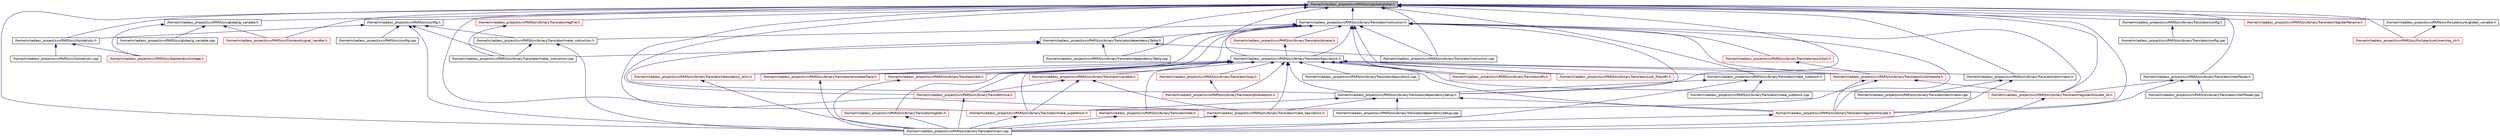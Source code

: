 digraph G
{
  edge [fontname="Helvetica",fontsize="10",labelfontname="Helvetica",labelfontsize="10"];
  node [fontname="Helvetica",fontsize="10",shape=record];
  Node1 [label="/home/milad/esc_project/svn/PARS/src/global/global.h",height=0.2,width=0.4,color="black", fillcolor="grey75", style="filled" fontcolor="black"];
  Node1 -> Node2 [dir=back,color="midnightblue",fontsize="10",style="solid"];
  Node2 [label="/home/milad/esc_project/svn/PARS/src/lib/statistic.h",height=0.2,width=0.4,color="black", fillcolor="white", style="filled",URL="$statistic_8h.html"];
  Node2 -> Node3 [dir=back,color="midnightblue",fontsize="10",style="solid"];
  Node3 [label="/home/milad/esc_project/svn/PARS/src/backend/unit/stage.h",height=0.2,width=0.4,color="red", fillcolor="white", style="filled",URL="$stage_8h.html"];
  Node2 -> Node4 [dir=back,color="midnightblue",fontsize="10",style="solid"];
  Node4 [label="/home/milad/esc_project/svn/PARS/src/lib/statistic.cpp",height=0.2,width=0.4,color="black", fillcolor="white", style="filled",URL="$statistic_8cpp.html"];
  Node1 -> Node5 [dir=back,color="midnightblue",fontsize="10",style="solid"];
  Node5 [label="/home/milad/esc_project/svn/PARS/src/config.h",height=0.2,width=0.4,color="black", fillcolor="white", style="filled",URL="$config_8h.html"];
  Node5 -> Node2 [dir=back,color="midnightblue",fontsize="10",style="solid"];
  Node5 -> Node6 [dir=back,color="midnightblue",fontsize="10",style="solid"];
  Node6 [label="/home/milad/esc_project/svn/PARS/src/binaryTranslator/make_instruction.h",height=0.2,width=0.4,color="black", fillcolor="white", style="filled",URL="$make__instruction_8h.html"];
  Node6 -> Node7 [dir=back,color="midnightblue",fontsize="10",style="solid"];
  Node7 [label="/home/milad/esc_project/svn/PARS/src/binaryTranslator/main.cpp",height=0.2,width=0.4,color="black", fillcolor="white", style="filled",URL="$main_8cpp.html"];
  Node6 -> Node8 [dir=back,color="midnightblue",fontsize="10",style="solid"];
  Node8 [label="/home/milad/esc_project/svn/PARS/src/binaryTranslator/make_instruction.cpp",height=0.2,width=0.4,color="black", fillcolor="white", style="filled",URL="$make__instruction_8cpp.html"];
  Node5 -> Node7 [dir=back,color="midnightblue",fontsize="10",style="solid"];
  Node5 -> Node8 [dir=back,color="midnightblue",fontsize="10",style="solid"];
  Node5 -> Node9 [dir=back,color="midnightblue",fontsize="10",style="solid"];
  Node9 [label="/home/milad/esc_project/svn/PARS/src/config.cpp",height=0.2,width=0.4,color="black", fillcolor="white", style="filled",URL="$config_8cpp.html"];
  Node1 -> Node10 [dir=back,color="midnightblue",fontsize="10",style="solid"];
  Node10 [label="/home/milad/esc_project/svn/PARS/src/global/g_variable.h",height=0.2,width=0.4,color="black", fillcolor="white", style="filled",URL="$g__variable_8h.html"];
  Node10 -> Node3 [dir=back,color="midnightblue",fontsize="10",style="solid"];
  Node10 -> Node11 [dir=back,color="midnightblue",fontsize="10",style="solid"];
  Node11 [label="/home/milad/esc_project/svn/PARS/src/frontend/signal_handler.h",height=0.2,width=0.4,color="red", fillcolor="white", style="filled",URL="$signal__handler_8h.html"];
  Node10 -> Node12 [dir=back,color="midnightblue",fontsize="10",style="solid"];
  Node12 [label="/home/milad/esc_project/svn/PARS/src/global/g_variable.cpp",height=0.2,width=0.4,color="black", fillcolor="white", style="filled",URL="$g__variable_8cpp.html"];
  Node1 -> Node13 [dir=back,color="midnightblue",fontsize="10",style="solid"];
  Node13 [label="/home/milad/esc_project/svn/PARS/src/binaryTranslator/instruction.h",height=0.2,width=0.4,color="black", fillcolor="white", style="filled",URL="$instruction_8h.html"];
  Node13 -> Node14 [dir=back,color="midnightblue",fontsize="10",style="solid"];
  Node14 [label="/home/milad/esc_project/svn/PARS/src/binaryTranslator/basicblock.h",height=0.2,width=0.4,color="black", fillcolor="white", style="filled",URL="$basicblock_8h.html"];
  Node14 -> Node15 [dir=back,color="midnightblue",fontsize="10",style="solid"];
  Node15 [label="/home/milad/esc_project/svn/PARS/src/binaryTranslator/annotateTrace.h",height=0.2,width=0.4,color="red", fillcolor="white", style="filled",URL="$annotateTrace_8h.html"];
  Node15 -> Node7 [dir=back,color="midnightblue",fontsize="10",style="solid"];
  Node14 -> Node16 [dir=back,color="midnightblue",fontsize="10",style="solid"];
  Node16 [label="/home/milad/esc_project/svn/PARS/src/binaryTranslator/stat.h",height=0.2,width=0.4,color="red", fillcolor="white", style="filled",URL="$stat_8h.html"];
  Node16 -> Node7 [dir=back,color="midnightblue",fontsize="10",style="solid"];
  Node14 -> Node17 [dir=back,color="midnightblue",fontsize="10",style="solid"];
  Node17 [label="/home/milad/esc_project/svn/PARS/src/binaryTranslator/basicblock.cpp",height=0.2,width=0.4,color="black", fillcolor="white", style="filled",URL="$basicblock_8cpp.html"];
  Node14 -> Node18 [dir=back,color="midnightblue",fontsize="10",style="solid"];
  Node18 [label="/home/milad/esc_project/svn/PARS/src/binaryTranslator/dependencySetup.h",height=0.2,width=0.4,color="black", fillcolor="white", style="filled",URL="$dependencySetup_8h.html"];
  Node18 -> Node19 [dir=back,color="midnightblue",fontsize="10",style="solid"];
  Node19 [label="/home/milad/esc_project/svn/PARS/src/binaryTranslator/dependencySetup.cpp",height=0.2,width=0.4,color="black", fillcolor="white", style="filled",URL="$dependencySetup_8cpp.html"];
  Node18 -> Node20 [dir=back,color="midnightblue",fontsize="10",style="solid"];
  Node20 [label="/home/milad/esc_project/svn/PARS/src/binaryTranslator/registerAllocate.h",height=0.2,width=0.4,color="red", fillcolor="white", style="filled",URL="$registerAllocate_8h.html"];
  Node20 -> Node7 [dir=back,color="midnightblue",fontsize="10",style="solid"];
  Node18 -> Node21 [dir=back,color="midnightblue",fontsize="10",style="solid"];
  Node21 [label="/home/milad/esc_project/svn/PARS/src/binaryTranslator/make_basicblock.h",height=0.2,width=0.4,color="red", fillcolor="white", style="filled",URL="$make__basicblock_8h.html"];
  Node21 -> Node7 [dir=back,color="midnightblue",fontsize="10",style="solid"];
  Node18 -> Node22 [dir=back,color="midnightblue",fontsize="10",style="solid"];
  Node22 [label="/home/milad/esc_project/svn/PARS/src/binaryTranslator/make_superblock.h",height=0.2,width=0.4,color="red", fillcolor="white", style="filled",URL="$make__superblock_8h.html"];
  Node22 -> Node7 [dir=back,color="midnightblue",fontsize="10",style="solid"];
  Node14 -> Node23 [dir=back,color="midnightblue",fontsize="10",style="solid"];
  Node23 [label="/home/milad/esc_project/svn/PARS/src/binaryTranslator/make_subblock.h",height=0.2,width=0.4,color="black", fillcolor="white", style="filled",URL="$make__subblock_8h.html"];
  Node23 -> Node18 [dir=back,color="midnightblue",fontsize="10",style="solid"];
  Node23 -> Node7 [dir=back,color="midnightblue",fontsize="10",style="solid"];
  Node23 -> Node24 [dir=back,color="midnightblue",fontsize="10",style="solid"];
  Node24 [label="/home/milad/esc_project/svn/PARS/src/binaryTranslator/make_subblock.cpp",height=0.2,width=0.4,color="black", fillcolor="white", style="filled",URL="$make__subblock_8cpp.html"];
  Node14 -> Node25 [dir=back,color="midnightblue",fontsize="10",style="solid"];
  Node25 [label="/home/milad/esc_project/svn/PARS/src/binaryTranslator/dfs.h",height=0.2,width=0.4,color="red", fillcolor="white", style="filled",URL="$dfs_8h.html"];
  Node14 -> Node26 [dir=back,color="midnightblue",fontsize="10",style="solid"];
  Node26 [label="/home/milad/esc_project/svn/PARS/src/binaryTranslator/dominator.h",height=0.2,width=0.4,color="black", fillcolor="white", style="filled",URL="$dominator_8h.html"];
  Node26 -> Node27 [dir=back,color="midnightblue",fontsize="10",style="solid"];
  Node27 [label="/home/milad/esc_project/svn/PARS/src/binaryTranslator/dominator.cpp",height=0.2,width=0.4,color="black", fillcolor="white", style="filled",URL="$dominator_8cpp.html"];
  Node26 -> Node7 [dir=back,color="midnightblue",fontsize="10",style="solid"];
  Node14 -> Node28 [dir=back,color="midnightblue",fontsize="10",style="solid"];
  Node28 [label="/home/milad/esc_project/svn/PARS/src/binaryTranslator/dot.h",height=0.2,width=0.4,color="red", fillcolor="white", style="filled",URL="$dot_8h.html"];
  Node28 -> Node7 [dir=back,color="midnightblue",fontsize="10",style="solid"];
  Node14 -> Node29 [dir=back,color="midnightblue",fontsize="10",style="solid"];
  Node29 [label="/home/milad/esc_project/svn/PARS/src/binaryTranslator/junk_files/dfs.h",height=0.2,width=0.4,color="red", fillcolor="white", style="filled",URL="$junk__files_2dfs_8h.html"];
  Node14 -> Node30 [dir=back,color="midnightblue",fontsize="10",style="solid"];
  Node30 [label="/home/milad/esc_project/svn/PARS/src/binaryTranslator/listSchedule.h",height=0.2,width=0.4,color="red", fillcolor="white", style="filled",URL="$listSchedule_8h.html"];
  Node30 -> Node20 [dir=back,color="midnightblue",fontsize="10",style="solid"];
  Node30 -> Node31 [dir=back,color="midnightblue",fontsize="10",style="solid"];
  Node31 [label="/home/milad/esc_project/svn/PARS/src/binaryTranslator/registerAllocate_sb.h",height=0.2,width=0.4,color="red", fillcolor="white", style="filled",URL="$registerAllocate__sb_8h.html"];
  Node31 -> Node7 [dir=back,color="midnightblue",fontsize="10",style="solid"];
  Node30 -> Node22 [dir=back,color="midnightblue",fontsize="10",style="solid"];
  Node14 -> Node32 [dir=back,color="midnightblue",fontsize="10",style="solid"];
  Node32 [label="/home/milad/esc_project/svn/PARS/src/binaryTranslator/logGen.h",height=0.2,width=0.4,color="red", fillcolor="white", style="filled",URL="$logGen_8h.html"];
  Node32 -> Node7 [dir=back,color="midnightblue",fontsize="10",style="solid"];
  Node14 -> Node33 [dir=back,color="midnightblue",fontsize="10",style="solid"];
  Node33 [label="/home/milad/esc_project/svn/PARS/src/binaryTranslator/loop.h",height=0.2,width=0.4,color="red", fillcolor="white", style="filled",URL="$loop_8h.html"];
  Node33 -> Node34 [dir=back,color="midnightblue",fontsize="10",style="solid"];
  Node34 [label="/home/milad/esc_project/svn/PARS/src/binaryTranslator/phraseblock.h",height=0.2,width=0.4,color="red", fillcolor="white", style="filled",URL="$phraseblock_8h.html"];
  Node14 -> Node20 [dir=back,color="midnightblue",fontsize="10",style="solid"];
  Node14 -> Node31 [dir=back,color="midnightblue",fontsize="10",style="solid"];
  Node14 -> Node21 [dir=back,color="midnightblue",fontsize="10",style="solid"];
  Node14 -> Node35 [dir=back,color="midnightblue",fontsize="10",style="solid"];
  Node35 [label="/home/milad/esc_project/svn/PARS/src/binaryTranslator/variable.h",height=0.2,width=0.4,color="red", fillcolor="white", style="filled",URL="$variable_8h.html"];
  Node35 -> Node21 [dir=back,color="midnightblue",fontsize="10",style="solid"];
  Node35 -> Node22 [dir=back,color="midnightblue",fontsize="10",style="solid"];
  Node35 -> Node36 [dir=back,color="midnightblue",fontsize="10",style="solid"];
  Node36 [label="/home/milad/esc_project/svn/PARS/src/binaryTranslator/ssa.h",height=0.2,width=0.4,color="red", fillcolor="white", style="filled",URL="$ssa_8h.html"];
  Node36 -> Node7 [dir=back,color="midnightblue",fontsize="10",style="solid"];
  Node14 -> Node22 [dir=back,color="midnightblue",fontsize="10",style="solid"];
  Node14 -> Node34 [dir=back,color="midnightblue",fontsize="10",style="solid"];
  Node14 -> Node37 [dir=back,color="midnightblue",fontsize="10",style="solid"];
  Node37 [label="/home/milad/esc_project/svn/PARS/src/binaryTranslator/redundancy_elim.h",height=0.2,width=0.4,color="red", fillcolor="white", style="filled",URL="$redundancy__elim_8h.html"];
  Node37 -> Node7 [dir=back,color="midnightblue",fontsize="10",style="solid"];
  Node14 -> Node36 [dir=back,color="midnightblue",fontsize="10",style="solid"];
  Node13 -> Node38 [dir=back,color="midnightblue",fontsize="10",style="solid"];
  Node38 [label="/home/milad/esc_project/svn/PARS/src/binaryTranslator/phrase.h",height=0.2,width=0.4,color="red", fillcolor="white", style="filled",URL="$phrase_8h.html"];
  Node38 -> Node14 [dir=back,color="midnightblue",fontsize="10",style="solid"];
  Node13 -> Node15 [dir=back,color="midnightblue",fontsize="10",style="solid"];
  Node13 -> Node18 [dir=back,color="midnightblue",fontsize="10",style="solid"];
  Node13 -> Node39 [dir=back,color="midnightblue",fontsize="10",style="solid"];
  Node39 [label="/home/milad/esc_project/svn/PARS/src/binaryTranslator/dependencyTable.h",height=0.2,width=0.4,color="black", fillcolor="white", style="filled",URL="$dependencyTable_8h.html"];
  Node39 -> Node18 [dir=back,color="midnightblue",fontsize="10",style="solid"];
  Node39 -> Node40 [dir=back,color="midnightblue",fontsize="10",style="solid"];
  Node40 [label="/home/milad/esc_project/svn/PARS/src/binaryTranslator/dependencyTable.cpp",height=0.2,width=0.4,color="black", fillcolor="white", style="filled",URL="$dependencyTable_8cpp.html"];
  Node39 -> Node41 [dir=back,color="midnightblue",fontsize="10",style="solid"];
  Node41 [label="/home/milad/esc_project/svn/PARS/src/binaryTranslator/instruction.cpp",height=0.2,width=0.4,color="black", fillcolor="white", style="filled",URL="$instruction_8cpp.html"];
  Node39 -> Node8 [dir=back,color="midnightblue",fontsize="10",style="solid"];
  Node13 -> Node40 [dir=back,color="midnightblue",fontsize="10",style="solid"];
  Node13 -> Node25 [dir=back,color="midnightblue",fontsize="10",style="solid"];
  Node13 -> Node28 [dir=back,color="midnightblue",fontsize="10",style="solid"];
  Node13 -> Node41 [dir=back,color="midnightblue",fontsize="10",style="solid"];
  Node13 -> Node29 [dir=back,color="midnightblue",fontsize="10",style="solid"];
  Node13 -> Node30 [dir=back,color="midnightblue",fontsize="10",style="solid"];
  Node13 -> Node42 [dir=back,color="midnightblue",fontsize="10",style="solid"];
  Node42 [label="/home/milad/esc_project/svn/PARS/src/binaryTranslator/quickSort.h",height=0.2,width=0.4,color="red", fillcolor="white", style="filled",URL="$quickSort_8h.html"];
  Node42 -> Node30 [dir=back,color="midnightblue",fontsize="10",style="solid"];
  Node13 -> Node20 [dir=back,color="midnightblue",fontsize="10",style="solid"];
  Node13 -> Node31 [dir=back,color="midnightblue",fontsize="10",style="solid"];
  Node13 -> Node6 [dir=back,color="midnightblue",fontsize="10",style="solid"];
  Node13 -> Node37 [dir=back,color="midnightblue",fontsize="10",style="solid"];
  Node1 -> Node14 [dir=back,color="midnightblue",fontsize="10",style="solid"];
  Node1 -> Node43 [dir=back,color="midnightblue",fontsize="10",style="solid"];
  Node43 [label="/home/milad/esc_project/svn/PARS/src/binaryTranslator/config.h",height=0.2,width=0.4,color="black", fillcolor="white", style="filled",URL="$binaryTranslator_2config_8h.html"];
  Node43 -> Node44 [dir=back,color="midnightblue",fontsize="10",style="solid"];
  Node44 [label="/home/milad/esc_project/svn/PARS/src/binaryTranslator/config.cpp",height=0.2,width=0.4,color="black", fillcolor="white", style="filled",URL="$binaryTranslator_2config_8cpp.html"];
  Node1 -> Node18 [dir=back,color="midnightblue",fontsize="10",style="solid"];
  Node1 -> Node23 [dir=back,color="midnightblue",fontsize="10",style="solid"];
  Node1 -> Node39 [dir=back,color="midnightblue",fontsize="10",style="solid"];
  Node1 -> Node26 [dir=back,color="midnightblue",fontsize="10",style="solid"];
  Node1 -> Node41 [dir=back,color="midnightblue",fontsize="10",style="solid"];
  Node1 -> Node45 [dir=back,color="midnightblue",fontsize="10",style="solid"];
  Node45 [label="/home/milad/esc_project/svn/PARS/src/binaryTranslator/interfNode.h",height=0.2,width=0.4,color="black", fillcolor="white", style="filled",URL="$interfNode_8h.html"];
  Node45 -> Node46 [dir=back,color="midnightblue",fontsize="10",style="solid"];
  Node46 [label="/home/milad/esc_project/svn/PARS/src/binaryTranslator/interfNode.cpp",height=0.2,width=0.4,color="black", fillcolor="white", style="filled",URL="$interfNode_8cpp.html"];
  Node45 -> Node20 [dir=back,color="midnightblue",fontsize="10",style="solid"];
  Node45 -> Node31 [dir=back,color="midnightblue",fontsize="10",style="solid"];
  Node1 -> Node20 [dir=back,color="midnightblue",fontsize="10",style="solid"];
  Node1 -> Node31 [dir=back,color="midnightblue",fontsize="10",style="solid"];
  Node1 -> Node21 [dir=back,color="midnightblue",fontsize="10",style="solid"];
  Node1 -> Node22 [dir=back,color="midnightblue",fontsize="10",style="solid"];
  Node1 -> Node7 [dir=back,color="midnightblue",fontsize="10",style="solid"];
  Node1 -> Node36 [dir=back,color="midnightblue",fontsize="10",style="solid"];
  Node1 -> Node47 [dir=back,color="midnightblue",fontsize="10",style="solid"];
  Node47 [label="/home/milad/esc_project/svn/PARS/src/binaryTranslator/regFile.h",height=0.2,width=0.4,color="red", fillcolor="white", style="filled",URL="$regFile_8h.html"];
  Node47 -> Node8 [dir=back,color="midnightblue",fontsize="10",style="solid"];
  Node1 -> Node48 [dir=back,color="midnightblue",fontsize="10",style="solid"];
  Node48 [label="/home/milad/esc_project/svn/PARS/src/binaryTranslator/registerRename.h",height=0.2,width=0.4,color="red", fillcolor="white", style="filled",URL="$binaryTranslator_2registerRename_8h.html"];
  Node1 -> Node49 [dir=back,color="midnightblue",fontsize="10",style="solid"];
  Node49 [label="/home/milad/esc_project/svn/PARS/src/forLater/junk/global_variable.h",height=0.2,width=0.4,color="black", fillcolor="white", style="filled",URL="$global__variable_8h.html"];
  Node49 -> Node50 [dir=back,color="midnightblue",fontsize="10",style="solid"];
  Node50 [label="/home/milad/esc_project/svn/PARS/src/forLater/junk/memlog_ctr.h",height=0.2,width=0.4,color="red", fillcolor="white", style="filled",URL="$memlog__ctr_8h.html"];
  Node1 -> Node50 [dir=back,color="midnightblue",fontsize="10",style="solid"];
  Node1 -> Node11 [dir=back,color="midnightblue",fontsize="10",style="solid"];
}
